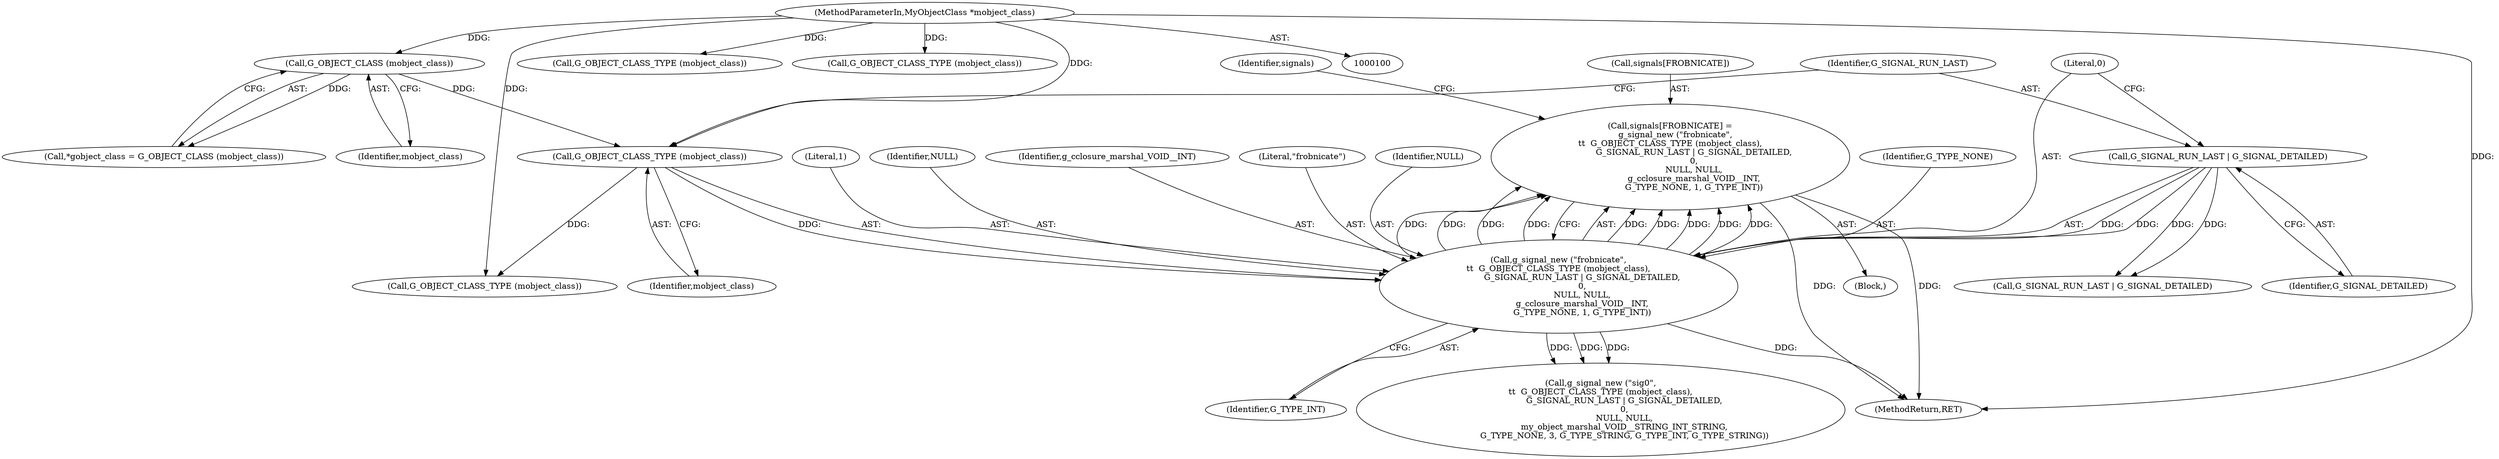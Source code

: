 digraph "1_dbus_9a6bce9b615abca6068348c1606ba8eaf13d9ae0_7@API" {
"1000134" [label="(Call,signals[FROBNICATE] =\n    g_signal_new (\"frobnicate\",\n\t\t  G_OBJECT_CLASS_TYPE (mobject_class),\n                  G_SIGNAL_RUN_LAST | G_SIGNAL_DETAILED,\n                  0,\n                  NULL, NULL,\n                  g_cclosure_marshal_VOID__INT,\n                  G_TYPE_NONE, 1, G_TYPE_INT))"];
"1000138" [label="(Call,g_signal_new (\"frobnicate\",\n\t\t  G_OBJECT_CLASS_TYPE (mobject_class),\n                  G_SIGNAL_RUN_LAST | G_SIGNAL_DETAILED,\n                  0,\n                  NULL, NULL,\n                  g_cclosure_marshal_VOID__INT,\n                  G_TYPE_NONE, 1, G_TYPE_INT))"];
"1000140" [label="(Call,G_OBJECT_CLASS_TYPE (mobject_class))"];
"1000106" [label="(Call,G_OBJECT_CLASS (mobject_class))"];
"1000101" [label="(MethodParameterIn,MyObjectClass *mobject_class)"];
"1000142" [label="(Call,G_SIGNAL_RUN_LAST | G_SIGNAL_DETAILED)"];
"1000178" [label="(Call,G_OBJECT_CLASS_TYPE (mobject_class))"];
"1000107" [label="(Identifier,mobject_class)"];
"1000197" [label="(Call,G_OBJECT_CLASS_TYPE (mobject_class))"];
"1000102" [label="(Block,)"];
"1000141" [label="(Identifier,mobject_class)"];
"1000138" [label="(Call,g_signal_new (\"frobnicate\",\n\t\t  G_OBJECT_CLASS_TYPE (mobject_class),\n                  G_SIGNAL_RUN_LAST | G_SIGNAL_DETAILED,\n                  0,\n                  NULL, NULL,\n                  g_cclosure_marshal_VOID__INT,\n                  G_TYPE_NONE, 1, G_TYPE_INT))"];
"1000149" [label="(Identifier,G_TYPE_NONE)"];
"1000160" [label="(Call,G_SIGNAL_RUN_LAST | G_SIGNAL_DETAILED)"];
"1000142" [label="(Call,G_SIGNAL_RUN_LAST | G_SIGNAL_DETAILED)"];
"1000106" [label="(Call,G_OBJECT_CLASS (mobject_class))"];
"1000134" [label="(Call,signals[FROBNICATE] =\n    g_signal_new (\"frobnicate\",\n\t\t  G_OBJECT_CLASS_TYPE (mobject_class),\n                  G_SIGNAL_RUN_LAST | G_SIGNAL_DETAILED,\n                  0,\n                  NULL, NULL,\n                  g_cclosure_marshal_VOID__INT,\n                  G_TYPE_NONE, 1, G_TYPE_INT))"];
"1000140" [label="(Call,G_OBJECT_CLASS_TYPE (mobject_class))"];
"1000158" [label="(Call,G_OBJECT_CLASS_TYPE (mobject_class))"];
"1000156" [label="(Call,g_signal_new (\"sig0\",\n\t\t  G_OBJECT_CLASS_TYPE (mobject_class),\n                  G_SIGNAL_RUN_LAST | G_SIGNAL_DETAILED,\n                  0,\n                  NULL, NULL,\n                  my_object_marshal_VOID__STRING_INT_STRING,\n                  G_TYPE_NONE, 3, G_TYPE_STRING, G_TYPE_INT, G_TYPE_STRING))"];
"1000151" [label="(Identifier,G_TYPE_INT)"];
"1000150" [label="(Literal,1)"];
"1000135" [label="(Call,signals[FROBNICATE])"];
"1000209" [label="(MethodReturn,RET)"];
"1000101" [label="(MethodParameterIn,MyObjectClass *mobject_class)"];
"1000154" [label="(Identifier,signals)"];
"1000147" [label="(Identifier,NULL)"];
"1000145" [label="(Literal,0)"];
"1000148" [label="(Identifier,g_cclosure_marshal_VOID__INT)"];
"1000104" [label="(Call,*gobject_class = G_OBJECT_CLASS (mobject_class))"];
"1000144" [label="(Identifier,G_SIGNAL_DETAILED)"];
"1000139" [label="(Literal,\"frobnicate\")"];
"1000146" [label="(Identifier,NULL)"];
"1000143" [label="(Identifier,G_SIGNAL_RUN_LAST)"];
"1000134" -> "1000102"  [label="AST: "];
"1000134" -> "1000138"  [label="CFG: "];
"1000135" -> "1000134"  [label="AST: "];
"1000138" -> "1000134"  [label="AST: "];
"1000154" -> "1000134"  [label="CFG: "];
"1000134" -> "1000209"  [label="DDG: "];
"1000134" -> "1000209"  [label="DDG: "];
"1000138" -> "1000134"  [label="DDG: "];
"1000138" -> "1000134"  [label="DDG: "];
"1000138" -> "1000134"  [label="DDG: "];
"1000138" -> "1000134"  [label="DDG: "];
"1000138" -> "1000134"  [label="DDG: "];
"1000138" -> "1000134"  [label="DDG: "];
"1000138" -> "1000134"  [label="DDG: "];
"1000138" -> "1000134"  [label="DDG: "];
"1000138" -> "1000134"  [label="DDG: "];
"1000138" -> "1000151"  [label="CFG: "];
"1000139" -> "1000138"  [label="AST: "];
"1000140" -> "1000138"  [label="AST: "];
"1000142" -> "1000138"  [label="AST: "];
"1000145" -> "1000138"  [label="AST: "];
"1000146" -> "1000138"  [label="AST: "];
"1000147" -> "1000138"  [label="AST: "];
"1000148" -> "1000138"  [label="AST: "];
"1000149" -> "1000138"  [label="AST: "];
"1000150" -> "1000138"  [label="AST: "];
"1000151" -> "1000138"  [label="AST: "];
"1000138" -> "1000209"  [label="DDG: "];
"1000140" -> "1000138"  [label="DDG: "];
"1000142" -> "1000138"  [label="DDG: "];
"1000142" -> "1000138"  [label="DDG: "];
"1000138" -> "1000156"  [label="DDG: "];
"1000138" -> "1000156"  [label="DDG: "];
"1000138" -> "1000156"  [label="DDG: "];
"1000140" -> "1000141"  [label="CFG: "];
"1000141" -> "1000140"  [label="AST: "];
"1000143" -> "1000140"  [label="CFG: "];
"1000106" -> "1000140"  [label="DDG: "];
"1000101" -> "1000140"  [label="DDG: "];
"1000140" -> "1000158"  [label="DDG: "];
"1000106" -> "1000104"  [label="AST: "];
"1000106" -> "1000107"  [label="CFG: "];
"1000107" -> "1000106"  [label="AST: "];
"1000104" -> "1000106"  [label="CFG: "];
"1000106" -> "1000104"  [label="DDG: "];
"1000101" -> "1000106"  [label="DDG: "];
"1000101" -> "1000100"  [label="AST: "];
"1000101" -> "1000209"  [label="DDG: "];
"1000101" -> "1000158"  [label="DDG: "];
"1000101" -> "1000178"  [label="DDG: "];
"1000101" -> "1000197"  [label="DDG: "];
"1000142" -> "1000144"  [label="CFG: "];
"1000143" -> "1000142"  [label="AST: "];
"1000144" -> "1000142"  [label="AST: "];
"1000145" -> "1000142"  [label="CFG: "];
"1000142" -> "1000160"  [label="DDG: "];
"1000142" -> "1000160"  [label="DDG: "];
}
